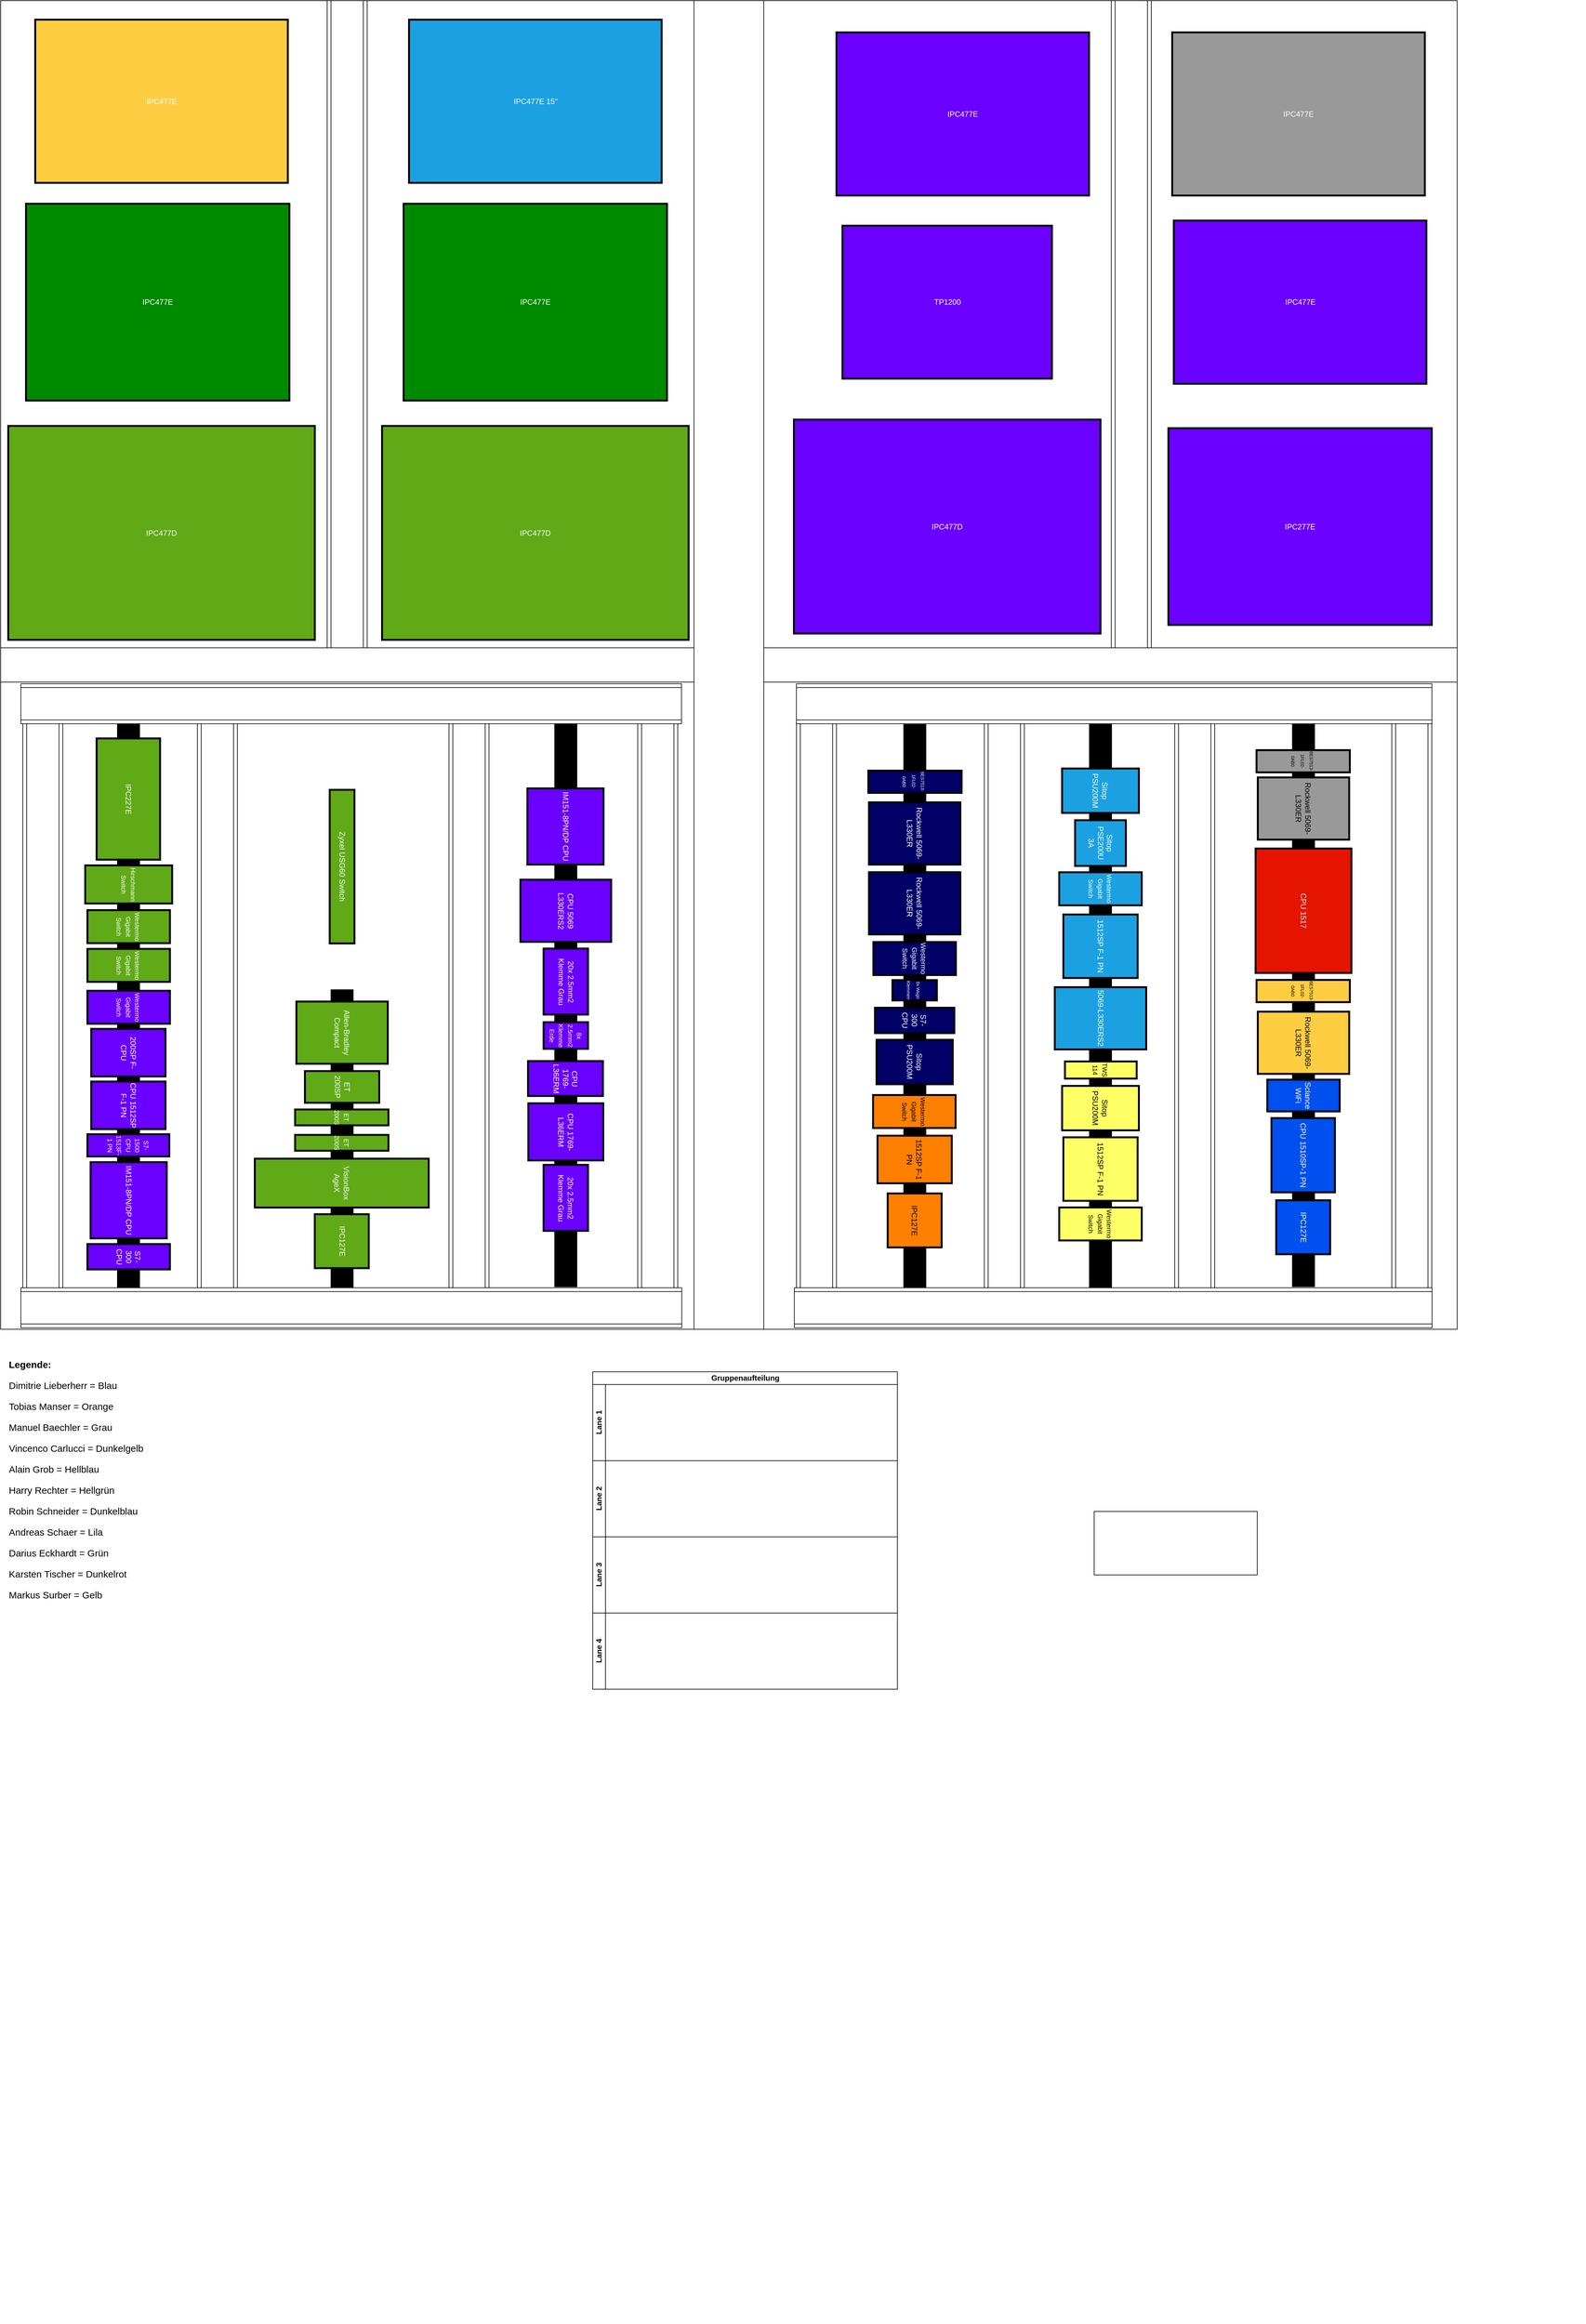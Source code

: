 <mxfile>
    <diagram name="Seite-1" id="gF8QW71d0YPoM_P10tWT">
        <mxGraphModel dx="1200" dy="2085" grid="1" gridSize="10" guides="1" tooltips="1" connect="1" arrows="1" fold="1" page="1" pageScale="1" pageWidth="850" pageHeight="1100" math="0" shadow="0">
            <root>
                <mxCell id="0"/>
                <mxCell id="1" parent="0"/>
                <mxCell id="3" value="" style="group" vertex="1" connectable="0" parent="1">
                    <mxGeometry x="1802" y="70" width="2496.61" height="3658.98" as="geometry"/>
                </mxCell>
                <mxCell id="4" value="" style="rounded=0;whiteSpace=wrap;html=1;" vertex="1" parent="3">
                    <mxGeometry width="2295" height="2093" as="geometry"/>
                </mxCell>
                <mxCell id="5" value="" style="rounded=0;whiteSpace=wrap;html=1;" vertex="1" parent="3">
                    <mxGeometry y="1019.5" width="2295" height="54" as="geometry"/>
                </mxCell>
                <mxCell id="6" value="" style="rounded=0;whiteSpace=wrap;html=1;" vertex="1" parent="3">
                    <mxGeometry x="1092.5" width="110" height="2093" as="geometry"/>
                </mxCell>
                <mxCell id="7" value="IPC477D" style="rounded=0;whiteSpace=wrap;html=1;fillColor=#60a917;fontColor=#ffffff;strokeColor=#000000;strokeWidth=3;" vertex="1" parent="3">
                    <mxGeometry x="12" y="670" width="483" height="337" as="geometry"/>
                </mxCell>
                <mxCell id="8" value="IPC477D" style="rounded=0;whiteSpace=wrap;html=1;fillColor=#60a917;fontColor=#ffffff;strokeColor=#000000;strokeWidth=3;" vertex="1" parent="3">
                    <mxGeometry x="601" y="670" width="483" height="337" as="geometry"/>
                </mxCell>
                <mxCell id="9" value="IPC477D" style="rounded=0;whiteSpace=wrap;html=1;fillColor=#6a00ff;fontColor=#ffffff;strokeColor=#000000;strokeWidth=3;" vertex="1" parent="3">
                    <mxGeometry x="1250" y="660" width="483" height="337" as="geometry"/>
                </mxCell>
                <mxCell id="10" value="IPC277E" style="rounded=0;whiteSpace=wrap;html=1;fillColor=#6a00ff;fontColor=#ffffff;strokeColor=#000000;strokeWidth=3;" vertex="1" parent="3">
                    <mxGeometry x="1840" y="673.5" width="415" height="310" as="geometry"/>
                </mxCell>
                <mxCell id="11" value="IPC477E" style="rounded=0;whiteSpace=wrap;html=1;fillColor=#008a00;fontColor=#ffffff;strokeColor=#000000;strokeWidth=3;" vertex="1" parent="3">
                    <mxGeometry x="40" y="320" width="415" height="310" as="geometry"/>
                </mxCell>
                <mxCell id="12" value="IPC477E" style="rounded=0;whiteSpace=wrap;html=1;fillColor=#008a00;fontColor=#ffffff;strokeColor=#000000;strokeWidth=3;" vertex="1" parent="3">
                    <mxGeometry x="635" y="320" width="415" height="310" as="geometry"/>
                </mxCell>
                <mxCell id="13" value="TP1200" style="rounded=0;whiteSpace=wrap;html=1;fillColor=#6a00ff;fontColor=#ffffff;strokeColor=#000000;strokeWidth=3;" vertex="1" parent="3">
                    <mxGeometry x="1326.5" y="354.5" width="330" height="241" as="geometry"/>
                </mxCell>
                <mxCell id="14" value="IPC477E" style="rounded=0;whiteSpace=wrap;html=1;fillColor=#6a00ff;fontColor=#ffffff;strokeColor=#000000;strokeWidth=3;" vertex="1" parent="3">
                    <mxGeometry x="1848.5" y="346.5" width="398" height="257" as="geometry"/>
                </mxCell>
                <mxCell id="15" value="IPC477E" style="rounded=0;whiteSpace=wrap;html=1;fillColor=#6a00ff;fontColor=#ffffff;strokeColor=#000000;strokeWidth=3;" vertex="1" parent="3">
                    <mxGeometry x="1317" y="50" width="398" height="257" as="geometry"/>
                </mxCell>
                <mxCell id="16" value="IPC477E" style="rounded=0;whiteSpace=wrap;html=1;fillColor=#999999;fontColor=#ffffff;strokeColor=#000000;strokeWidth=3;" vertex="1" parent="3">
                    <mxGeometry x="1846" y="50" width="398" height="257" as="geometry"/>
                </mxCell>
                <mxCell id="17" value="IPC477E" style="rounded=0;whiteSpace=wrap;html=1;fillColor=#FFCD42;fontColor=#ffffff;strokeColor=#000000;strokeWidth=3;" vertex="1" parent="3">
                    <mxGeometry x="54.5" y="30" width="398" height="257" as="geometry"/>
                </mxCell>
                <mxCell id="18" value="IPC477E 15&quot;" style="rounded=0;whiteSpace=wrap;html=1;fillColor=#1ba1e2;fontColor=#ffffff;strokeColor=#000000;strokeWidth=3;" vertex="1" parent="3">
                    <mxGeometry x="643.5" y="30" width="398" height="257" as="geometry"/>
                </mxCell>
                <mxCell id="19" value="" style="shape=process;whiteSpace=wrap;html=1;backgroundOutline=1;rotation=0;" vertex="1" parent="3">
                    <mxGeometry x="514.5" width="63" height="1019.5" as="geometry"/>
                </mxCell>
                <mxCell id="20" value="" style="shape=process;whiteSpace=wrap;html=1;backgroundOutline=1;rotation=0;" vertex="1" parent="3">
                    <mxGeometry x="1750" width="63" height="1019.5" as="geometry"/>
                </mxCell>
                <mxCell id="21" value="&lt;p style=&quot;font-size: 15px;&quot; class=&quot;MsoNormal&quot;&gt;&lt;b style=&quot;&quot;&gt;&lt;font style=&quot;font-size: 15px;&quot;&gt;Legende:&lt;/font&gt;&lt;/b&gt;&lt;/p&gt;&lt;p style=&quot;font-size: 15px;&quot; class=&quot;MsoNormal&quot;&gt;&lt;font style=&quot;font-size: 15px;&quot;&gt;Dimitrie Lieberherr = Blau&lt;/font&gt;&lt;/p&gt;&lt;p style=&quot;font-size: 15px;&quot; class=&quot;MsoNormal&quot;&gt;&lt;font style=&quot;font-size: 15px;&quot;&gt;Tobias Manser = Orange&lt;/font&gt;&lt;/p&gt;&lt;p style=&quot;font-size: 15px;&quot; class=&quot;MsoNormal&quot;&gt;&lt;font style=&quot;font-size: 15px;&quot;&gt;Manuel Baechler = Grau&lt;/font&gt;&lt;/p&gt;&lt;p style=&quot;font-size: 15px;&quot; class=&quot;MsoNormal&quot;&gt;&lt;font style=&quot;font-size: 15px;&quot;&gt;Vincenco Carlucci = Dunkelgelb&lt;/font&gt;&lt;/p&gt;&lt;p style=&quot;font-size: 15px;&quot; class=&quot;MsoNormal&quot;&gt;&lt;font style=&quot;font-size: 15px;&quot;&gt;Alain Grob = Hellblau&lt;/font&gt;&lt;/p&gt;&lt;p style=&quot;font-size: 15px;&quot; class=&quot;MsoNormal&quot;&gt;&lt;font style=&quot;font-size: 15px;&quot;&gt;Harry Rechter = Hellgrün&lt;/font&gt;&lt;/p&gt;&lt;p style=&quot;font-size: 15px;&quot; class=&quot;MsoNormal&quot;&gt;&lt;font style=&quot;font-size: 15px;&quot;&gt;Robin Schneider = Dunkelblau&lt;/font&gt;&lt;/p&gt;&lt;p style=&quot;font-size: 15px;&quot; class=&quot;MsoNormal&quot;&gt;&lt;font style=&quot;font-size: 15px;&quot;&gt;Andreas Schaer = Lila&lt;/font&gt;&lt;/p&gt;&lt;p style=&quot;font-size: 15px;&quot; class=&quot;MsoNormal&quot;&gt;&lt;font style=&quot;font-size: 15px;&quot;&gt;Darius Eckhardt = Grün&lt;/font&gt;&lt;/p&gt;&lt;p style=&quot;font-size: 15px;&quot; class=&quot;MsoNormal&quot;&gt;&lt;font style=&quot;font-size: 15px;&quot;&gt;Karsten Tischer = Dunkelrot&lt;/font&gt;&lt;/p&gt;&lt;p style=&quot;font-size: 15px;&quot; class=&quot;MsoNormal&quot;&gt;&lt;font style=&quot;font-size: 15px;&quot;&gt;Markus Surber = Gelb&lt;/font&gt;&lt;/p&gt;" style="text;html=1;align=left;verticalAlign=middle;whiteSpace=wrap;rounded=0;" vertex="1" parent="3">
                    <mxGeometry x="10.5" y="2120" width="459.5" height="420" as="geometry"/>
                </mxCell>
                <mxCell id="22" value="Gruppenaufteilung" style="swimlane;childLayout=stackLayout;resizeParent=1;resizeParentMax=0;horizontal=1;startSize=20;horizontalStack=0;html=1;" vertex="1" parent="3">
                    <mxGeometry x="933" y="2160" width="480" height="380" as="geometry">
                        <mxRectangle x="933" y="2160" width="60" height="30" as="alternateBounds"/>
                    </mxGeometry>
                </mxCell>
                <mxCell id="23" value="Lane 1" style="swimlane;startSize=20;horizontal=0;html=1;" vertex="1" parent="22">
                    <mxGeometry y="20" width="480" height="120" as="geometry"/>
                </mxCell>
                <mxCell id="24" value="Lane 2" style="swimlane;startSize=20;horizontal=0;html=1;" vertex="1" parent="22">
                    <mxGeometry y="140" width="480" height="120" as="geometry"/>
                </mxCell>
                <mxCell id="25" value="Lane 3" style="swimlane;startSize=20;horizontal=0;html=1;" vertex="1" parent="22">
                    <mxGeometry y="260" width="480" height="120" as="geometry"/>
                </mxCell>
                <mxCell id="26" value="Lane 4" style="swimlane;startSize=20;horizontal=0;html=1;" vertex="1" parent="3">
                    <mxGeometry x="933" y="2540" width="480" height="120" as="geometry"/>
                </mxCell>
                <mxCell id="27" value="" style="shape=process;whiteSpace=wrap;html=1;backgroundOutline=1;rotation=180;direction=east;" vertex="1" parent="3">
                    <mxGeometry x="310" y="1133" width="63" height="903" as="geometry"/>
                </mxCell>
                <mxCell id="28" value="" style="shape=process;whiteSpace=wrap;html=1;backgroundOutline=1;rotation=180;direction=east;" vertex="1" parent="3">
                    <mxGeometry x="706.5" y="1137" width="63" height="898" as="geometry"/>
                </mxCell>
                <mxCell id="29" value="" style="shape=process;whiteSpace=wrap;html=1;backgroundOutline=1;rotation=180;direction=east;" vertex="1" parent="3">
                    <mxGeometry x="1003.88" y="1134" width="63" height="898" as="geometry"/>
                </mxCell>
                <mxCell id="30" value="" style="shape=process;whiteSpace=wrap;html=1;backgroundOutline=1;rotation=180;direction=west;" vertex="1" parent="3">
                    <mxGeometry x="1254" y="1133.5" width="63" height="899" as="geometry"/>
                </mxCell>
                <mxCell id="31" value="" style="rounded=0;whiteSpace=wrap;html=1;fillColor=#000000;direction=east;rotation=90;" vertex="1" parent="3">
                    <mxGeometry x="445.81" y="1563.84" width="889.41" height="35" as="geometry"/>
                </mxCell>
                <mxCell id="32" value="" style="rounded=0;whiteSpace=wrap;html=1;fillColor=#000000;direction=east;rotation=90;" vertex="1" parent="3">
                    <mxGeometry x="302.44" y="1776.19" width="471.13" height="35" as="geometry"/>
                </mxCell>
                <mxCell id="33" value="" style="rounded=0;whiteSpace=wrap;html=1;fillColor=#000000;direction=east;rotation=90;" vertex="1" parent="3">
                    <mxGeometry x="-244.75" y="1566.25" width="892.5" height="35" as="geometry"/>
                </mxCell>
                <mxCell id="34" value="IPC227E" style="rounded=0;whiteSpace=wrap;html=1;fillColor=#60a917;fontColor=#ffffff;strokeColor=#000000;strokeWidth=3;direction=east;rotation=90;" vertex="1" parent="3">
                    <mxGeometry x="105.75" y="1207.75" width="191" height="100" as="geometry"/>
                </mxCell>
                <mxCell id="35" value="&lt;font style=&quot;font-size: 10px;&quot;&gt;Hirschmann Switch&lt;/font&gt;" style="rounded=0;whiteSpace=wrap;html=1;fillColor=#60a917;fontColor=#ffffff;strokeColor=#000000;strokeWidth=3;direction=east;rotation=90;" vertex="1" parent="3">
                    <mxGeometry x="171.75" y="1323.75" width="60" height="137" as="geometry"/>
                </mxCell>
                <mxCell id="36" value="&lt;font style=&quot;font-size: 10px;&quot;&gt;Westermo Gigabit Switch&lt;/font&gt;" style="rounded=0;whiteSpace=wrap;html=1;fillColor=#60a917;fontColor=#ffffff;strokeColor=#000000;strokeWidth=3;direction=east;rotation=90;" vertex="1" parent="3">
                    <mxGeometry x="175.75" y="1393.75" width="52" height="130" as="geometry"/>
                </mxCell>
                <mxCell id="37" value="&lt;font style=&quot;font-size: 10px;&quot;&gt;Westermo Gigabit Switch&lt;/font&gt;" style="rounded=0;whiteSpace=wrap;html=1;fillColor=#60a917;fontColor=#ffffff;strokeColor=#000000;strokeWidth=3;direction=east;rotation=90;" vertex="1" parent="3">
                    <mxGeometry x="175.75" y="1454.75" width="52" height="130" as="geometry"/>
                </mxCell>
                <mxCell id="38" value="IPC127E" style="rounded=0;whiteSpace=wrap;html=1;fillColor=#60a917;fontColor=#ffffff;strokeColor=#000000;strokeWidth=3;direction=east;rotation=90;" vertex="1" parent="3">
                    <mxGeometry x="495.01" y="1911.76" width="85" height="85" as="geometry"/>
                </mxCell>
                <mxCell id="39" value="VisionBox AgeX" style="rounded=0;whiteSpace=wrap;html=1;fillColor=#60a917;fontColor=#ffffff;strokeColor=#000000;strokeWidth=3;direction=east;rotation=90;" vertex="1" parent="3">
                    <mxGeometry x="499.01" y="1725.76" width="77" height="274" as="geometry"/>
                </mxCell>
                <mxCell id="40" value="&lt;font style=&quot;font-size: 10px;&quot;&gt;Westermo Gigabit Switch&lt;/font&gt;" style="rounded=0;whiteSpace=wrap;html=1;fillColor=#6a00ff;fontColor=#ffffff;strokeColor=#000000;strokeWidth=3;direction=east;rotation=90;" vertex="1" parent="3">
                    <mxGeometry x="175.75" y="1520.75" width="52" height="130" as="geometry"/>
                </mxCell>
                <mxCell id="41" value="200SP F-CPU" style="rounded=0;whiteSpace=wrap;html=1;fillColor=#6a00ff;fontColor=#ffffff;strokeColor=#000000;strokeWidth=3;direction=east;rotation=90;" vertex="1" parent="3">
                    <mxGeometry x="163.75" y="1598.75" width="75" height="117" as="geometry"/>
                </mxCell>
                <mxCell id="42" value="CPU 1512SP F-1 PN" style="rounded=0;whiteSpace=wrap;html=1;fillColor=#6a00ff;fontColor=#ffffff;strokeColor=#000000;strokeWidth=3;direction=east;rotation=90;" vertex="1" parent="3">
                    <mxGeometry x="163.75" y="1681.75" width="75" height="117" as="geometry"/>
                </mxCell>
                <mxCell id="43" value="&lt;font style=&quot;font-size: 10px;&quot;&gt;S7-1500 CPU 1513F-1 PN&lt;/font&gt;" style="rounded=0;whiteSpace=wrap;html=1;fillColor=#6a00ff;fontColor=#ffffff;strokeColor=#000000;strokeWidth=3;direction=east;rotation=90;" vertex="1" parent="3">
                    <mxGeometry x="183.75" y="1738.75" width="35" height="129" as="geometry"/>
                </mxCell>
                <mxCell id="44" value="IM151-8PN/DP CPU" style="rounded=0;whiteSpace=wrap;html=1;fillColor=#6a00ff;fontColor=#ffffff;strokeColor=#000000;strokeWidth=3;direction=east;rotation=90;" vertex="1" parent="3">
                    <mxGeometry x="141.75" y="1829.75" width="120" height="120" as="geometry"/>
                </mxCell>
                <mxCell id="45" value="S7-300 CPU" style="rounded=0;whiteSpace=wrap;html=1;fillColor=#6a00ff;fontColor=#ffffff;strokeColor=#000000;strokeWidth=3;direction=east;rotation=90;" vertex="1" parent="3">
                    <mxGeometry x="181.75" y="1913.75" width="40" height="130" as="geometry"/>
                </mxCell>
                <mxCell id="51" value="" style="shape=process;whiteSpace=wrap;html=1;backgroundOutline=1;rotation=180;direction=east;" vertex="1" parent="3">
                    <mxGeometry x="35" y="1137.5" width="63" height="890.5" as="geometry"/>
                </mxCell>
                <mxCell id="52" value="IM151-8PN/DP CPU" style="rounded=0;whiteSpace=wrap;html=1;fillColor=#6a00ff;fontColor=#ffffff;strokeColor=#000000;strokeWidth=3;direction=east;rotation=90;" vertex="1" parent="3">
                    <mxGeometry x="830.01" y="1241" width="120" height="120" as="geometry"/>
                </mxCell>
                <mxCell id="53" value="CPU 1769-L36ERM" style="rounded=0;whiteSpace=wrap;html=1;fillColor=#6a00ff;fontColor=#ffffff;strokeColor=#000000;strokeWidth=3;direction=east;rotation=90;" vertex="1" parent="3">
                    <mxGeometry x="862.51" y="1639" width="55" height="118" as="geometry"/>
                </mxCell>
                <mxCell id="54" value="CPU 1769-L36ERM" style="rounded=0;whiteSpace=wrap;html=1;fillColor=#6a00ff;fontColor=#ffffff;strokeColor=#000000;strokeWidth=3;direction=east;rotation=90;" vertex="1" parent="3">
                    <mxGeometry x="845.51" y="1723" width="90" height="118" as="geometry"/>
                </mxCell>
                <mxCell id="55" value="CPU 5069 L330ERS2" style="rounded=0;whiteSpace=wrap;html=1;fillColor=#6a00ff;fontColor=#ffffff;strokeColor=#000000;strokeWidth=3;direction=east;rotation=90;" vertex="1" parent="3">
                    <mxGeometry x="841.51" y="1362.25" width="98" height="143" as="geometry"/>
                </mxCell>
                <mxCell id="56" value="20x 2.5mm2 Klemme Grau" style="rounded=0;whiteSpace=wrap;html=1;fillColor=#6a00ff;fontColor=#ffffff;strokeColor=#000000;strokeWidth=3;direction=east;rotation=90;" vertex="1" parent="3">
                    <mxGeometry x="838.51" y="1510.25" width="104" height="70" as="geometry"/>
                </mxCell>
                <mxCell id="57" value="20x 2.5mm2 Klemme Grau" style="rounded=0;whiteSpace=wrap;html=1;fillColor=#6a00ff;fontColor=#ffffff;strokeColor=#000000;strokeWidth=3;direction=east;rotation=90;" vertex="1" parent="3">
                    <mxGeometry x="838.51" y="1851" width="104" height="70" as="geometry"/>
                </mxCell>
                <mxCell id="58" value="&lt;font style=&quot;font-size: 10px;&quot;&gt;8x 2.5mm2 Klemme Erde&lt;/font&gt;" style="rounded=0;whiteSpace=wrap;html=1;fillColor=#6a00ff;fontColor=#ffffff;strokeColor=#000000;strokeWidth=3;direction=east;rotation=90;" vertex="1" parent="3">
                    <mxGeometry x="869.51" y="1595.25" width="42" height="70" as="geometry"/>
                </mxCell>
                <mxCell id="59" value="&lt;font style=&quot;font-size: 10px;&quot;&gt;ET 200S&lt;/font&gt;" style="rounded=0;whiteSpace=wrap;html=1;fillColor=#60a917;fontColor=#ffffff;strokeColor=#000000;strokeWidth=3;direction=east;rotation=90;" vertex="1" parent="3">
                    <mxGeometry x="525.01" y="1725.76" width="25" height="147" as="geometry"/>
                </mxCell>
                <mxCell id="60" value="&lt;span style=&quot;font-size: 10px;&quot;&gt;ET 200S&lt;/span&gt;" style="rounded=0;whiteSpace=wrap;html=1;fillColor=#60a917;fontColor=#ffffff;strokeColor=#000000;strokeWidth=3;direction=east;rotation=90;" vertex="1" parent="3">
                    <mxGeometry x="525.01" y="1685.76" width="25" height="147" as="geometry"/>
                </mxCell>
                <mxCell id="61" value="ET 200SP" style="rounded=0;whiteSpace=wrap;html=1;fillColor=#60a917;fontColor=#ffffff;strokeColor=#000000;strokeWidth=3;direction=east;rotation=90;" vertex="1" parent="3">
                    <mxGeometry x="513.01" y="1652.76" width="50" height="117" as="geometry"/>
                </mxCell>
                <mxCell id="62" value="Allen-Bradley Compact" style="rounded=0;whiteSpace=wrap;html=1;fillColor=#60a917;fontColor=#ffffff;strokeColor=#000000;strokeWidth=3;direction=east;rotation=90;" vertex="1" parent="3">
                    <mxGeometry x="489.01" y="1553.76" width="98" height="144" as="geometry"/>
                </mxCell>
                <mxCell id="63" value="Zyxel USG60 Switch" style="rounded=0;whiteSpace=wrap;html=1;fillColor=#60a917;fontColor=#ffffff;strokeColor=#000000;strokeWidth=3;direction=east;rotation=90;" vertex="1" parent="3">
                    <mxGeometry x="417.01" y="1344.69" width="242" height="39" as="geometry"/>
                </mxCell>
                <mxCell id="64" value="" style="rounded=0;whiteSpace=wrap;html=1;fillColor=#000000;direction=west;rotation=90;" vertex="1" parent="3">
                    <mxGeometry x="995.44" y="1567.75" width="890" height="35" as="geometry"/>
                </mxCell>
                <mxCell id="65" value="" style="rounded=0;whiteSpace=wrap;html=1;fillColor=#000000;direction=west;rotation=90;" vertex="1" parent="3">
                    <mxGeometry x="1286.97" y="1564.22" width="892.07" height="35" as="geometry"/>
                </mxCell>
                <mxCell id="66" value="" style="rounded=0;whiteSpace=wrap;html=1;fillColor=#000000;direction=west;rotation=90;" vertex="1" parent="3">
                    <mxGeometry x="1609.14" y="1564.62" width="887.47" height="35" as="geometry"/>
                </mxCell>
                <mxCell id="67" value="&lt;span style=&quot;font-size: 7px;&quot;&gt;6ES7513-1FL02-0AB0&lt;/span&gt;" style="rounded=0;whiteSpace=wrap;html=1;fillColor=#FFCD42;fontColor=#000000;strokeColor=#000000;strokeWidth=3;direction=west;rotation=90;" vertex="1" parent="3">
                    <mxGeometry x="2034.88" y="1486.69" width="35" height="147" as="geometry"/>
                </mxCell>
                <mxCell id="68" value="Rockwell 5069-L330ER" style="rounded=0;whiteSpace=wrap;html=1;fillColor=#FFCD42;fontColor=#000000;strokeColor=#000000;strokeWidth=3;direction=west;rotation=90;" vertex="1" parent="3">
                    <mxGeometry x="2003.88" y="1569.69" width="98" height="144" as="geometry"/>
                </mxCell>
                <mxCell id="69" value="&lt;font style=&quot;font-size: 7px;&quot;&gt;6ES7513-1FL02-0AB0&lt;/font&gt;" style="rounded=0;whiteSpace=wrap;html=1;fillColor=#000066;fontColor=#ffffff;strokeColor=#000000;strokeWidth=3;direction=west;rotation=90;" vertex="1" parent="3">
                    <mxGeometry x="1423.19" y="1157" width="35" height="147" as="geometry"/>
                </mxCell>
                <mxCell id="70" value="Rockwell 5069-L330ER" style="rounded=0;whiteSpace=wrap;html=1;fillColor=#000066;fontColor=#ffffff;strokeColor=#000000;strokeWidth=3;direction=west;rotation=90;" vertex="1" parent="3">
                    <mxGeometry x="1391.19" y="1240" width="98" height="144" as="geometry"/>
                </mxCell>
                <mxCell id="71" value="Rockwell 5069-L330ER" style="rounded=0;whiteSpace=wrap;html=1;fillColor=#000066;fontColor=#ffffff;strokeColor=#000000;strokeWidth=3;direction=west;rotation=90;" vertex="1" parent="3">
                    <mxGeometry x="1391.19" y="1350" width="98" height="144" as="geometry"/>
                </mxCell>
                <mxCell id="72" value="&lt;span style=&quot;font-size: 11px;&quot;&gt;Westermo Gigabit Switch&lt;/span&gt;" style="rounded=0;whiteSpace=wrap;html=1;fillColor=#000066;fontColor=#ffffff;strokeColor=#000000;strokeWidth=3;direction=west;rotation=90;" vertex="1" parent="3">
                    <mxGeometry x="1414.19" y="1444" width="52" height="130" as="geometry"/>
                </mxCell>
                <mxCell id="73" value="&lt;font style=&quot;font-size: 7px;&quot;&gt;8x Wago Klemmen&lt;/font&gt;" style="rounded=0;whiteSpace=wrap;html=1;fillColor=#000066;fontColor=#ffffff;strokeColor=#000000;strokeWidth=3;direction=west;rotation=90;" vertex="1" parent="3">
                    <mxGeometry x="1424.19" y="1524" width="32" height="70" as="geometry"/>
                </mxCell>
                <mxCell id="74" value="S7-300 CPU" style="rounded=0;whiteSpace=wrap;html=1;fillColor=#000066;fontColor=#ffffff;strokeColor=#000000;strokeWidth=3;direction=west;rotation=90;" vertex="1" parent="3">
                    <mxGeometry x="1420.19" y="1544" width="40" height="125" as="geometry"/>
                </mxCell>
                <mxCell id="75" value="Sitop PSU200M" style="rounded=0;whiteSpace=wrap;html=1;fillColor=#000066;fontColor=#ffffff;strokeColor=#000000;strokeWidth=3;direction=west;rotation=90;" vertex="1" parent="3">
                    <mxGeometry x="1405.19" y="1612" width="70" height="120" as="geometry"/>
                </mxCell>
                <mxCell id="76" value="&lt;font style=&quot;font-size: 10px;&quot;&gt;Westermo Gigabit Switch&lt;/font&gt;" style="rounded=0;whiteSpace=wrap;html=1;fillColor=#FF8000;fontColor=#000000;strokeColor=#000000;strokeWidth=3;direction=west;rotation=90;" vertex="1" parent="3">
                    <mxGeometry x="1413.69" y="1685" width="52" height="130" as="geometry"/>
                </mxCell>
                <mxCell id="77" value="1512SP F-1 PN" style="rounded=0;whiteSpace=wrap;html=1;fillColor=#FF8000;fontColor=#000000;strokeColor=#000000;strokeWidth=3;direction=west;rotation=90;" vertex="1" parent="3">
                    <mxGeometry x="1402.69" y="1767" width="75" height="117" as="geometry"/>
                </mxCell>
                <mxCell id="78" value="IPC127E" style="rounded=0;whiteSpace=wrap;html=1;fillColor=#FF8000;fontColor=#000000;strokeColor=#000000;strokeWidth=3;direction=west;rotation=90;" vertex="1" parent="3">
                    <mxGeometry x="1397.69" y="1879" width="85" height="85" as="geometry"/>
                </mxCell>
                <mxCell id="79" value="Sitop PSU200M" style="rounded=0;whiteSpace=wrap;html=1;fillColor=#1ba1e2;fontColor=#ffffff;strokeColor=#000000;strokeWidth=3;direction=west;rotation=90;" vertex="1" parent="3">
                    <mxGeometry x="1698" y="1184.12" width="70" height="121" as="geometry"/>
                </mxCell>
                <mxCell id="80" value="Sitop PSE200U 3A" style="rounded=0;whiteSpace=wrap;html=1;fillColor=#1ba1e2;fontColor=#ffffff;strokeColor=#000000;strokeWidth=3;direction=west;rotation=90;" vertex="1" parent="3">
                    <mxGeometry x="1697" y="1287.12" width="72" height="80" as="geometry"/>
                </mxCell>
                <mxCell id="81" value="&lt;font style=&quot;font-size: 10px;&quot;&gt;Westermo Gigabit Switch&lt;/font&gt;" style="rounded=0;whiteSpace=wrap;html=1;fillColor=#1ba1e2;fontColor=#ffffff;strokeColor=#000000;strokeWidth=3;direction=west;rotation=90;" vertex="1" parent="3">
                    <mxGeometry x="1707" y="1334.12" width="52" height="130" as="geometry"/>
                </mxCell>
                <mxCell id="82" value="1512SP F-1 PN" style="rounded=0;whiteSpace=wrap;html=1;fillColor=#1ba1e2;fontColor=#ffffff;strokeColor=#000000;strokeWidth=3;direction=west;rotation=90;" vertex="1" parent="3">
                    <mxGeometry x="1683" y="1431.12" width="100" height="117" as="geometry"/>
                </mxCell>
                <mxCell id="83" value="5069-L330ERS2" style="rounded=0;whiteSpace=wrap;html=1;fillColor=#1ba1e2;fontColor=#ffffff;strokeColor=#000000;strokeWidth=3;direction=west;rotation=90;" vertex="1" parent="3">
                    <mxGeometry x="1684" y="1531.12" width="98" height="144" as="geometry"/>
                </mxCell>
                <mxCell id="84" value="Sitop PSU200M" style="rounded=0;whiteSpace=wrap;html=1;fillColor=#FFFF66;fontColor=#000000;strokeColor=#000000;strokeWidth=3;direction=west;rotation=90;" vertex="1" parent="3">
                    <mxGeometry x="1698" y="1684.12" width="70" height="121" as="geometry"/>
                </mxCell>
                <mxCell id="85" value="1512SP F-1 PN" style="rounded=0;whiteSpace=wrap;html=1;fillColor=#FFFF66;fontColor=#000000;strokeColor=#000000;strokeWidth=3;direction=west;rotation=90;" vertex="1" parent="3">
                    <mxGeometry x="1683" y="1782.12" width="100" height="117" as="geometry"/>
                </mxCell>
                <mxCell id="86" value="CPU 1517" style="rounded=0;whiteSpace=wrap;html=1;fillColor=#e51400;fontColor=#ffffff;strokeColor=#000000;strokeWidth=3;direction=west;rotation=90;" vertex="1" parent="3">
                    <mxGeometry x="1954.88" y="1358.19" width="196" height="151" as="geometry"/>
                </mxCell>
                <mxCell id="87" value="" style="shape=process;whiteSpace=wrap;html=1;backgroundOutline=1;rotation=180;direction=west;" vertex="1" parent="3">
                    <mxGeometry x="1550" y="1134" width="63" height="902" as="geometry"/>
                </mxCell>
                <mxCell id="88" value="" style="shape=process;whiteSpace=wrap;html=1;backgroundOutline=1;rotation=180;direction=west;" vertex="1" parent="3">
                    <mxGeometry x="1850" y="1138" width="63" height="898.5" as="geometry"/>
                </mxCell>
                <mxCell id="89" value="" style="shape=process;whiteSpace=wrap;html=1;backgroundOutline=1;rotation=180;direction=west;" vertex="1" parent="3">
                    <mxGeometry x="2192" y="1135.74" width="63" height="898.91" as="geometry"/>
                </mxCell>
                <mxCell id="90" value="&lt;font style=&quot;font-size: 10px;&quot;&gt;TWS 114&lt;/font&gt;" style="rounded=0;whiteSpace=wrap;html=1;fillColor=#FFFF66;fontColor=#000000;strokeColor=#000000;strokeWidth=3;direction=west;rotation=90;" vertex="1" parent="3">
                    <mxGeometry x="1720" y="1628.12" width="27" height="113" as="geometry"/>
                </mxCell>
                <mxCell id="91" value="&lt;font style=&quot;font-size: 10px;&quot; color=&quot;#000000&quot;&gt;Westermo Gigabit Switch&lt;/font&gt;" style="rounded=0;whiteSpace=wrap;html=1;fillColor=#FFFF66;fontColor=#ffffff;strokeColor=#000000;strokeWidth=3;direction=west;rotation=90;" vertex="1" parent="3">
                    <mxGeometry x="1707" y="1862.12" width="52" height="130" as="geometry"/>
                </mxCell>
                <mxCell id="49" value="&lt;font style=&quot;font-size: 7px;&quot;&gt;6ES7513-1FL02-0AB0&lt;/font&gt;" style="rounded=0;whiteSpace=wrap;html=1;fillColor=#999999;strokeWidth=3;direction=east;rotation=90;" vertex="1" parent="3">
                    <mxGeometry x="2034.88" y="1124.69" width="35" height="147" as="geometry"/>
                </mxCell>
                <mxCell id="50" value="Rockwell 5069-L330ER" style="rounded=0;whiteSpace=wrap;html=1;fillColor=#999999;strokeWidth=3;direction=east;rotation=90;" vertex="1" parent="3">
                    <mxGeometry x="2003.88" y="1200.69" width="98" height="144" as="geometry"/>
                </mxCell>
                <mxCell id="92" value="" style="shape=process;whiteSpace=wrap;html=1;backgroundOutline=1;rotation=-90;direction=east;" vertex="1" parent="3">
                    <mxGeometry x="521.06" y="1538.44" width="63" height="1041.35" as="geometry"/>
                </mxCell>
                <mxCell id="46" value="Sclance WiFi" style="rounded=0;whiteSpace=wrap;html=1;fillColor=#0050ef;fontColor=#ffffff;strokeColor=#000000;strokeWidth=3;direction=east;rotation=90;" vertex="1" parent="3">
                    <mxGeometry x="2027.88" y="1667.81" width="50" height="114" as="geometry"/>
                </mxCell>
                <mxCell id="47" value="CPU 1510SP-1 PN" style="rounded=0;whiteSpace=wrap;html=1;fillColor=#0050ef;fontColor=#ffffff;strokeColor=#000000;strokeWidth=3;direction=east;rotation=90;" vertex="1" parent="3">
                    <mxGeometry x="1993.88" y="1768.81" width="117" height="100" as="geometry"/>
                </mxCell>
                <mxCell id="48" value="IPC127E" style="rounded=0;whiteSpace=wrap;html=1;fillColor=#0050ef;fontColor=#ffffff;strokeColor=#000000;strokeWidth=3;direction=east;rotation=90;" vertex="1" parent="3">
                    <mxGeometry x="2009.88" y="1889.81" width="85" height="85" as="geometry"/>
                </mxCell>
                <mxCell id="93" value="" style="shape=process;whiteSpace=wrap;html=1;backgroundOutline=1;rotation=-90;direction=east;" vertex="1" parent="3">
                    <mxGeometry x="520.85" y="587.18" width="63" height="1040.94" as="geometry"/>
                </mxCell>
                <mxCell id="94" value="" style="shape=process;whiteSpace=wrap;html=1;backgroundOutline=1;rotation=-90;direction=east;" vertex="1" parent="3">
                    <mxGeometry x="1721.49" y="1556.72" width="63" height="1004.79" as="geometry"/>
                </mxCell>
                <mxCell id="95" value="" style="shape=process;whiteSpace=wrap;html=1;backgroundOutline=1;rotation=-90;direction=east;" vertex="1" parent="3">
                    <mxGeometry x="1723.05" y="606.95" width="63" height="1001.41" as="geometry"/>
                </mxCell>
                <mxCell id="96" value="" style="rounded=0;whiteSpace=wrap;html=1;fillColor=none;" vertex="1" parent="3">
                    <mxGeometry x="1723.05" y="2380" width="256.95" height="100" as="geometry"/>
                </mxCell>
            </root>
        </mxGraphModel>
    </diagram>
</mxfile>